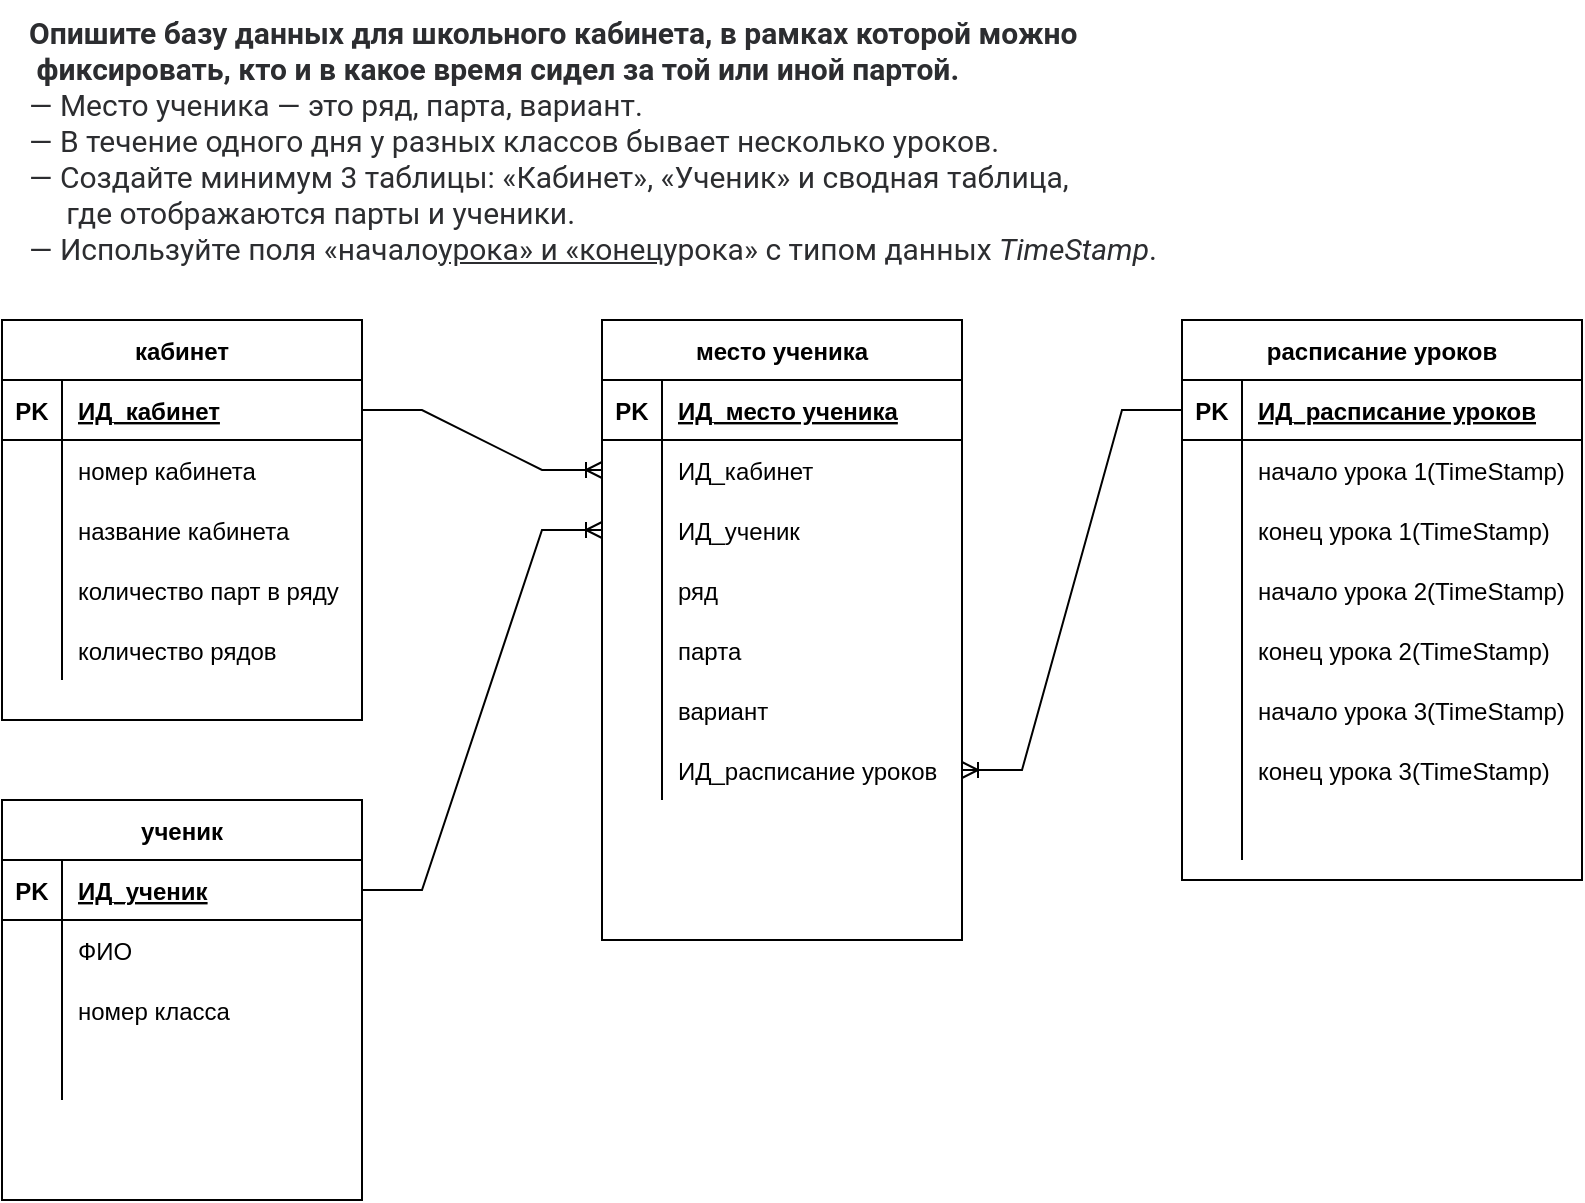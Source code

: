 <mxfile version="19.0.3" type="device"><diagram id="C5RBs43oDa-KdzZeNtuy" name="Page-1"><mxGraphModel dx="1695" dy="1722" grid="1" gridSize="10" guides="1" tooltips="1" connect="1" arrows="1" fold="1" page="1" pageScale="1" pageWidth="827" pageHeight="1169" math="0" shadow="0"><root><mxCell id="WIyWlLk6GJQsqaUBKTNV-0"/><mxCell id="WIyWlLk6GJQsqaUBKTNV-1" parent="WIyWlLk6GJQsqaUBKTNV-0"/><mxCell id="mP4S9SHPxKyI3vepKJhO-0" value="ученик" style="shape=table;startSize=30;container=1;collapsible=1;childLayout=tableLayout;fixedRows=1;rowLines=0;fontStyle=1;align=center;resizeLast=1;" parent="WIyWlLk6GJQsqaUBKTNV-1" vertex="1"><mxGeometry x="-450" y="360" width="180" height="200" as="geometry"/></mxCell><mxCell id="mP4S9SHPxKyI3vepKJhO-1" value="" style="shape=tableRow;horizontal=0;startSize=0;swimlaneHead=0;swimlaneBody=0;fillColor=none;collapsible=0;dropTarget=0;points=[[0,0.5],[1,0.5]];portConstraint=eastwest;top=0;left=0;right=0;bottom=1;" parent="mP4S9SHPxKyI3vepKJhO-0" vertex="1"><mxGeometry y="30" width="180" height="30" as="geometry"/></mxCell><mxCell id="mP4S9SHPxKyI3vepKJhO-2" value="PK" style="shape=partialRectangle;connectable=0;fillColor=none;top=0;left=0;bottom=0;right=0;fontStyle=1;overflow=hidden;" parent="mP4S9SHPxKyI3vepKJhO-1" vertex="1"><mxGeometry width="30" height="30" as="geometry"><mxRectangle width="30" height="30" as="alternateBounds"/></mxGeometry></mxCell><mxCell id="mP4S9SHPxKyI3vepKJhO-3" value="ИД_ученик" style="shape=partialRectangle;connectable=0;fillColor=none;top=0;left=0;bottom=0;right=0;align=left;spacingLeft=6;fontStyle=5;overflow=hidden;" parent="mP4S9SHPxKyI3vepKJhO-1" vertex="1"><mxGeometry x="30" width="150" height="30" as="geometry"><mxRectangle width="150" height="30" as="alternateBounds"/></mxGeometry></mxCell><mxCell id="mP4S9SHPxKyI3vepKJhO-4" value="" style="shape=tableRow;horizontal=0;startSize=0;swimlaneHead=0;swimlaneBody=0;fillColor=none;collapsible=0;dropTarget=0;points=[[0,0.5],[1,0.5]];portConstraint=eastwest;top=0;left=0;right=0;bottom=0;" parent="mP4S9SHPxKyI3vepKJhO-0" vertex="1"><mxGeometry y="60" width="180" height="30" as="geometry"/></mxCell><mxCell id="mP4S9SHPxKyI3vepKJhO-5" value="" style="shape=partialRectangle;connectable=0;fillColor=none;top=0;left=0;bottom=0;right=0;editable=1;overflow=hidden;" parent="mP4S9SHPxKyI3vepKJhO-4" vertex="1"><mxGeometry width="30" height="30" as="geometry"><mxRectangle width="30" height="30" as="alternateBounds"/></mxGeometry></mxCell><mxCell id="mP4S9SHPxKyI3vepKJhO-6" value="ФИО" style="shape=partialRectangle;connectable=0;fillColor=none;top=0;left=0;bottom=0;right=0;align=left;spacingLeft=6;overflow=hidden;" parent="mP4S9SHPxKyI3vepKJhO-4" vertex="1"><mxGeometry x="30" width="150" height="30" as="geometry"><mxRectangle width="150" height="30" as="alternateBounds"/></mxGeometry></mxCell><mxCell id="mP4S9SHPxKyI3vepKJhO-7" value="" style="shape=tableRow;horizontal=0;startSize=0;swimlaneHead=0;swimlaneBody=0;fillColor=none;collapsible=0;dropTarget=0;points=[[0,0.5],[1,0.5]];portConstraint=eastwest;top=0;left=0;right=0;bottom=0;" parent="mP4S9SHPxKyI3vepKJhO-0" vertex="1"><mxGeometry y="90" width="180" height="30" as="geometry"/></mxCell><mxCell id="mP4S9SHPxKyI3vepKJhO-8" value="" style="shape=partialRectangle;connectable=0;fillColor=none;top=0;left=0;bottom=0;right=0;editable=1;overflow=hidden;" parent="mP4S9SHPxKyI3vepKJhO-7" vertex="1"><mxGeometry width="30" height="30" as="geometry"><mxRectangle width="30" height="30" as="alternateBounds"/></mxGeometry></mxCell><mxCell id="mP4S9SHPxKyI3vepKJhO-9" value="номер класса" style="shape=partialRectangle;connectable=0;fillColor=none;top=0;left=0;bottom=0;right=0;align=left;spacingLeft=6;overflow=hidden;" parent="mP4S9SHPxKyI3vepKJhO-7" vertex="1"><mxGeometry x="30" width="150" height="30" as="geometry"><mxRectangle width="150" height="30" as="alternateBounds"/></mxGeometry></mxCell><mxCell id="mP4S9SHPxKyI3vepKJhO-10" value="" style="shape=tableRow;horizontal=0;startSize=0;swimlaneHead=0;swimlaneBody=0;fillColor=none;collapsible=0;dropTarget=0;points=[[0,0.5],[1,0.5]];portConstraint=eastwest;top=0;left=0;right=0;bottom=0;" parent="mP4S9SHPxKyI3vepKJhO-0" vertex="1"><mxGeometry y="120" width="180" height="30" as="geometry"/></mxCell><mxCell id="mP4S9SHPxKyI3vepKJhO-11" value="" style="shape=partialRectangle;connectable=0;fillColor=none;top=0;left=0;bottom=0;right=0;editable=1;overflow=hidden;" parent="mP4S9SHPxKyI3vepKJhO-10" vertex="1"><mxGeometry width="30" height="30" as="geometry"><mxRectangle width="30" height="30" as="alternateBounds"/></mxGeometry></mxCell><mxCell id="mP4S9SHPxKyI3vepKJhO-12" value="" style="shape=partialRectangle;connectable=0;fillColor=none;top=0;left=0;bottom=0;right=0;align=left;spacingLeft=6;overflow=hidden;" parent="mP4S9SHPxKyI3vepKJhO-10" vertex="1"><mxGeometry x="30" width="150" height="30" as="geometry"><mxRectangle width="150" height="30" as="alternateBounds"/></mxGeometry></mxCell><mxCell id="mP4S9SHPxKyI3vepKJhO-13" value="кабинет" style="shape=table;startSize=30;container=1;collapsible=1;childLayout=tableLayout;fixedRows=1;rowLines=0;fontStyle=1;align=center;resizeLast=1;" parent="WIyWlLk6GJQsqaUBKTNV-1" vertex="1"><mxGeometry x="-450" y="120" width="180" height="200" as="geometry"><mxRectangle x="-440" y="320" width="90" height="30" as="alternateBounds"/></mxGeometry></mxCell><mxCell id="mP4S9SHPxKyI3vepKJhO-14" value="" style="shape=tableRow;horizontal=0;startSize=0;swimlaneHead=0;swimlaneBody=0;fillColor=none;collapsible=0;dropTarget=0;points=[[0,0.5],[1,0.5]];portConstraint=eastwest;top=0;left=0;right=0;bottom=1;" parent="mP4S9SHPxKyI3vepKJhO-13" vertex="1"><mxGeometry y="30" width="180" height="30" as="geometry"/></mxCell><mxCell id="mP4S9SHPxKyI3vepKJhO-15" value="PK" style="shape=partialRectangle;connectable=0;fillColor=none;top=0;left=0;bottom=0;right=0;fontStyle=1;overflow=hidden;" parent="mP4S9SHPxKyI3vepKJhO-14" vertex="1"><mxGeometry width="30" height="30" as="geometry"><mxRectangle width="30" height="30" as="alternateBounds"/></mxGeometry></mxCell><mxCell id="mP4S9SHPxKyI3vepKJhO-16" value="ИД_кабинет" style="shape=partialRectangle;connectable=0;fillColor=none;top=0;left=0;bottom=0;right=0;align=left;spacingLeft=6;fontStyle=5;overflow=hidden;" parent="mP4S9SHPxKyI3vepKJhO-14" vertex="1"><mxGeometry x="30" width="150" height="30" as="geometry"><mxRectangle width="150" height="30" as="alternateBounds"/></mxGeometry></mxCell><mxCell id="mP4S9SHPxKyI3vepKJhO-17" value="" style="shape=tableRow;horizontal=0;startSize=0;swimlaneHead=0;swimlaneBody=0;fillColor=none;collapsible=0;dropTarget=0;points=[[0,0.5],[1,0.5]];portConstraint=eastwest;top=0;left=0;right=0;bottom=0;" parent="mP4S9SHPxKyI3vepKJhO-13" vertex="1"><mxGeometry y="60" width="180" height="30" as="geometry"/></mxCell><mxCell id="mP4S9SHPxKyI3vepKJhO-18" value="" style="shape=partialRectangle;connectable=0;fillColor=none;top=0;left=0;bottom=0;right=0;editable=1;overflow=hidden;" parent="mP4S9SHPxKyI3vepKJhO-17" vertex="1"><mxGeometry width="30" height="30" as="geometry"><mxRectangle width="30" height="30" as="alternateBounds"/></mxGeometry></mxCell><mxCell id="mP4S9SHPxKyI3vepKJhO-19" value="номер кабинета" style="shape=partialRectangle;connectable=0;fillColor=none;top=0;left=0;bottom=0;right=0;align=left;spacingLeft=6;overflow=hidden;" parent="mP4S9SHPxKyI3vepKJhO-17" vertex="1"><mxGeometry x="30" width="150" height="30" as="geometry"><mxRectangle width="150" height="30" as="alternateBounds"/></mxGeometry></mxCell><mxCell id="mP4S9SHPxKyI3vepKJhO-20" value="" style="shape=tableRow;horizontal=0;startSize=0;swimlaneHead=0;swimlaneBody=0;fillColor=none;collapsible=0;dropTarget=0;points=[[0,0.5],[1,0.5]];portConstraint=eastwest;top=0;left=0;right=0;bottom=0;" parent="mP4S9SHPxKyI3vepKJhO-13" vertex="1"><mxGeometry y="90" width="180" height="30" as="geometry"/></mxCell><mxCell id="mP4S9SHPxKyI3vepKJhO-21" value="" style="shape=partialRectangle;connectable=0;fillColor=none;top=0;left=0;bottom=0;right=0;editable=1;overflow=hidden;" parent="mP4S9SHPxKyI3vepKJhO-20" vertex="1"><mxGeometry width="30" height="30" as="geometry"><mxRectangle width="30" height="30" as="alternateBounds"/></mxGeometry></mxCell><mxCell id="mP4S9SHPxKyI3vepKJhO-22" value="название кабинета" style="shape=partialRectangle;connectable=0;fillColor=none;top=0;left=0;bottom=0;right=0;align=left;spacingLeft=6;overflow=hidden;" parent="mP4S9SHPxKyI3vepKJhO-20" vertex="1"><mxGeometry x="30" width="150" height="30" as="geometry"><mxRectangle width="150" height="30" as="alternateBounds"/></mxGeometry></mxCell><mxCell id="mP4S9SHPxKyI3vepKJhO-23" value="" style="shape=tableRow;horizontal=0;startSize=0;swimlaneHead=0;swimlaneBody=0;fillColor=none;collapsible=0;dropTarget=0;points=[[0,0.5],[1,0.5]];portConstraint=eastwest;top=0;left=0;right=0;bottom=0;" parent="mP4S9SHPxKyI3vepKJhO-13" vertex="1"><mxGeometry y="120" width="180" height="30" as="geometry"/></mxCell><mxCell id="mP4S9SHPxKyI3vepKJhO-24" value="" style="shape=partialRectangle;connectable=0;fillColor=none;top=0;left=0;bottom=0;right=0;editable=1;overflow=hidden;" parent="mP4S9SHPxKyI3vepKJhO-23" vertex="1"><mxGeometry width="30" height="30" as="geometry"><mxRectangle width="30" height="30" as="alternateBounds"/></mxGeometry></mxCell><mxCell id="mP4S9SHPxKyI3vepKJhO-25" value="количество парт в ряду" style="shape=partialRectangle;connectable=0;fillColor=none;top=0;left=0;bottom=0;right=0;align=left;spacingLeft=6;overflow=hidden;" parent="mP4S9SHPxKyI3vepKJhO-23" vertex="1"><mxGeometry x="30" width="150" height="30" as="geometry"><mxRectangle width="150" height="30" as="alternateBounds"/></mxGeometry></mxCell><mxCell id="mP4S9SHPxKyI3vepKJhO-55" style="shape=tableRow;horizontal=0;startSize=0;swimlaneHead=0;swimlaneBody=0;fillColor=none;collapsible=0;dropTarget=0;points=[[0,0.5],[1,0.5]];portConstraint=eastwest;top=0;left=0;right=0;bottom=0;" parent="mP4S9SHPxKyI3vepKJhO-13" vertex="1"><mxGeometry y="150" width="180" height="30" as="geometry"/></mxCell><mxCell id="mP4S9SHPxKyI3vepKJhO-56" style="shape=partialRectangle;connectable=0;fillColor=none;top=0;left=0;bottom=0;right=0;editable=1;overflow=hidden;" parent="mP4S9SHPxKyI3vepKJhO-55" vertex="1"><mxGeometry width="30" height="30" as="geometry"><mxRectangle width="30" height="30" as="alternateBounds"/></mxGeometry></mxCell><mxCell id="mP4S9SHPxKyI3vepKJhO-57" value="количество рядов" style="shape=partialRectangle;connectable=0;fillColor=none;top=0;left=0;bottom=0;right=0;align=left;spacingLeft=6;overflow=hidden;" parent="mP4S9SHPxKyI3vepKJhO-55" vertex="1"><mxGeometry x="30" width="150" height="30" as="geometry"><mxRectangle width="150" height="30" as="alternateBounds"/></mxGeometry></mxCell><mxCell id="mP4S9SHPxKyI3vepKJhO-39" value="место ученика" style="shape=table;startSize=30;container=1;collapsible=1;childLayout=tableLayout;fixedRows=1;rowLines=0;fontStyle=1;align=center;resizeLast=1;" parent="WIyWlLk6GJQsqaUBKTNV-1" vertex="1"><mxGeometry x="-150" y="120" width="180" height="310" as="geometry"/></mxCell><mxCell id="mP4S9SHPxKyI3vepKJhO-40" value="" style="shape=tableRow;horizontal=0;startSize=0;swimlaneHead=0;swimlaneBody=0;fillColor=none;collapsible=0;dropTarget=0;points=[[0,0.5],[1,0.5]];portConstraint=eastwest;top=0;left=0;right=0;bottom=1;" parent="mP4S9SHPxKyI3vepKJhO-39" vertex="1"><mxGeometry y="30" width="180" height="30" as="geometry"/></mxCell><mxCell id="mP4S9SHPxKyI3vepKJhO-41" value="PK" style="shape=partialRectangle;connectable=0;fillColor=none;top=0;left=0;bottom=0;right=0;fontStyle=1;overflow=hidden;" parent="mP4S9SHPxKyI3vepKJhO-40" vertex="1"><mxGeometry width="30" height="30" as="geometry"><mxRectangle width="30" height="30" as="alternateBounds"/></mxGeometry></mxCell><mxCell id="mP4S9SHPxKyI3vepKJhO-42" value="ИД_место ученика" style="shape=partialRectangle;connectable=0;fillColor=none;top=0;left=0;bottom=0;right=0;align=left;spacingLeft=6;fontStyle=5;overflow=hidden;" parent="mP4S9SHPxKyI3vepKJhO-40" vertex="1"><mxGeometry x="30" width="150" height="30" as="geometry"><mxRectangle width="150" height="30" as="alternateBounds"/></mxGeometry></mxCell><mxCell id="mP4S9SHPxKyI3vepKJhO-43" value="" style="shape=tableRow;horizontal=0;startSize=0;swimlaneHead=0;swimlaneBody=0;fillColor=none;collapsible=0;dropTarget=0;points=[[0,0.5],[1,0.5]];portConstraint=eastwest;top=0;left=0;right=0;bottom=0;" parent="mP4S9SHPxKyI3vepKJhO-39" vertex="1"><mxGeometry y="60" width="180" height="30" as="geometry"/></mxCell><mxCell id="mP4S9SHPxKyI3vepKJhO-44" value="" style="shape=partialRectangle;connectable=0;fillColor=none;top=0;left=0;bottom=0;right=0;editable=1;overflow=hidden;" parent="mP4S9SHPxKyI3vepKJhO-43" vertex="1"><mxGeometry width="30" height="30" as="geometry"><mxRectangle width="30" height="30" as="alternateBounds"/></mxGeometry></mxCell><mxCell id="mP4S9SHPxKyI3vepKJhO-45" value="ИД_кабинет" style="shape=partialRectangle;connectable=0;fillColor=none;top=0;left=0;bottom=0;right=0;align=left;spacingLeft=6;overflow=hidden;" parent="mP4S9SHPxKyI3vepKJhO-43" vertex="1"><mxGeometry x="30" width="150" height="30" as="geometry"><mxRectangle width="150" height="30" as="alternateBounds"/></mxGeometry></mxCell><mxCell id="mP4S9SHPxKyI3vepKJhO-46" value="" style="shape=tableRow;horizontal=0;startSize=0;swimlaneHead=0;swimlaneBody=0;fillColor=none;collapsible=0;dropTarget=0;points=[[0,0.5],[1,0.5]];portConstraint=eastwest;top=0;left=0;right=0;bottom=0;" parent="mP4S9SHPxKyI3vepKJhO-39" vertex="1"><mxGeometry y="90" width="180" height="30" as="geometry"/></mxCell><mxCell id="mP4S9SHPxKyI3vepKJhO-47" value="" style="shape=partialRectangle;connectable=0;fillColor=none;top=0;left=0;bottom=0;right=0;editable=1;overflow=hidden;" parent="mP4S9SHPxKyI3vepKJhO-46" vertex="1"><mxGeometry width="30" height="30" as="geometry"><mxRectangle width="30" height="30" as="alternateBounds"/></mxGeometry></mxCell><mxCell id="mP4S9SHPxKyI3vepKJhO-48" value="ИД_ученик" style="shape=partialRectangle;connectable=0;fillColor=none;top=0;left=0;bottom=0;right=0;align=left;spacingLeft=6;overflow=hidden;" parent="mP4S9SHPxKyI3vepKJhO-46" vertex="1"><mxGeometry x="30" width="150" height="30" as="geometry"><mxRectangle width="150" height="30" as="alternateBounds"/></mxGeometry></mxCell><mxCell id="mP4S9SHPxKyI3vepKJhO-49" value="" style="shape=tableRow;horizontal=0;startSize=0;swimlaneHead=0;swimlaneBody=0;fillColor=none;collapsible=0;dropTarget=0;points=[[0,0.5],[1,0.5]];portConstraint=eastwest;top=0;left=0;right=0;bottom=0;" parent="mP4S9SHPxKyI3vepKJhO-39" vertex="1"><mxGeometry y="120" width="180" height="30" as="geometry"/></mxCell><mxCell id="mP4S9SHPxKyI3vepKJhO-50" value="" style="shape=partialRectangle;connectable=0;fillColor=none;top=0;left=0;bottom=0;right=0;editable=1;overflow=hidden;" parent="mP4S9SHPxKyI3vepKJhO-49" vertex="1"><mxGeometry width="30" height="30" as="geometry"><mxRectangle width="30" height="30" as="alternateBounds"/></mxGeometry></mxCell><mxCell id="mP4S9SHPxKyI3vepKJhO-51" value="ряд" style="shape=partialRectangle;connectable=0;fillColor=none;top=0;left=0;bottom=0;right=0;align=left;spacingLeft=6;overflow=hidden;" parent="mP4S9SHPxKyI3vepKJhO-49" vertex="1"><mxGeometry x="30" width="150" height="30" as="geometry"><mxRectangle width="150" height="30" as="alternateBounds"/></mxGeometry></mxCell><mxCell id="1LBExxZOmeI44Ifdq8E8-0" style="shape=tableRow;horizontal=0;startSize=0;swimlaneHead=0;swimlaneBody=0;fillColor=none;collapsible=0;dropTarget=0;points=[[0,0.5],[1,0.5]];portConstraint=eastwest;top=0;left=0;right=0;bottom=0;" parent="mP4S9SHPxKyI3vepKJhO-39" vertex="1"><mxGeometry y="150" width="180" height="30" as="geometry"/></mxCell><mxCell id="1LBExxZOmeI44Ifdq8E8-1" style="shape=partialRectangle;connectable=0;fillColor=none;top=0;left=0;bottom=0;right=0;editable=1;overflow=hidden;" parent="1LBExxZOmeI44Ifdq8E8-0" vertex="1"><mxGeometry width="30" height="30" as="geometry"><mxRectangle width="30" height="30" as="alternateBounds"/></mxGeometry></mxCell><mxCell id="1LBExxZOmeI44Ifdq8E8-2" value="парта" style="shape=partialRectangle;connectable=0;fillColor=none;top=0;left=0;bottom=0;right=0;align=left;spacingLeft=6;overflow=hidden;" parent="1LBExxZOmeI44Ifdq8E8-0" vertex="1"><mxGeometry x="30" width="150" height="30" as="geometry"><mxRectangle width="150" height="30" as="alternateBounds"/></mxGeometry></mxCell><mxCell id="1LBExxZOmeI44Ifdq8E8-3" style="shape=tableRow;horizontal=0;startSize=0;swimlaneHead=0;swimlaneBody=0;fillColor=none;collapsible=0;dropTarget=0;points=[[0,0.5],[1,0.5]];portConstraint=eastwest;top=0;left=0;right=0;bottom=0;" parent="mP4S9SHPxKyI3vepKJhO-39" vertex="1"><mxGeometry y="180" width="180" height="30" as="geometry"/></mxCell><mxCell id="1LBExxZOmeI44Ifdq8E8-4" style="shape=partialRectangle;connectable=0;fillColor=none;top=0;left=0;bottom=0;right=0;editable=1;overflow=hidden;" parent="1LBExxZOmeI44Ifdq8E8-3" vertex="1"><mxGeometry width="30" height="30" as="geometry"><mxRectangle width="30" height="30" as="alternateBounds"/></mxGeometry></mxCell><mxCell id="1LBExxZOmeI44Ifdq8E8-5" value="вариант" style="shape=partialRectangle;connectable=0;fillColor=none;top=0;left=0;bottom=0;right=0;align=left;spacingLeft=6;overflow=hidden;" parent="1LBExxZOmeI44Ifdq8E8-3" vertex="1"><mxGeometry x="30" width="150" height="30" as="geometry"><mxRectangle width="150" height="30" as="alternateBounds"/></mxGeometry></mxCell><mxCell id="1LBExxZOmeI44Ifdq8E8-22" style="shape=tableRow;horizontal=0;startSize=0;swimlaneHead=0;swimlaneBody=0;fillColor=none;collapsible=0;dropTarget=0;points=[[0,0.5],[1,0.5]];portConstraint=eastwest;top=0;left=0;right=0;bottom=0;" parent="mP4S9SHPxKyI3vepKJhO-39" vertex="1"><mxGeometry y="210" width="180" height="30" as="geometry"/></mxCell><mxCell id="1LBExxZOmeI44Ifdq8E8-23" style="shape=partialRectangle;connectable=0;fillColor=none;top=0;left=0;bottom=0;right=0;editable=1;overflow=hidden;" parent="1LBExxZOmeI44Ifdq8E8-22" vertex="1"><mxGeometry width="30" height="30" as="geometry"><mxRectangle width="30" height="30" as="alternateBounds"/></mxGeometry></mxCell><mxCell id="1LBExxZOmeI44Ifdq8E8-24" value="ИД_расписание уроков" style="shape=partialRectangle;connectable=0;fillColor=none;top=0;left=0;bottom=0;right=0;align=left;spacingLeft=6;overflow=hidden;" parent="1LBExxZOmeI44Ifdq8E8-22" vertex="1"><mxGeometry x="30" width="150" height="30" as="geometry"><mxRectangle width="150" height="30" as="alternateBounds"/></mxGeometry></mxCell><mxCell id="mP4S9SHPxKyI3vepKJhO-52" value="&lt;p style=&quot;box-sizing: border-box; margin: 0px; color: rgb(44, 45, 48); font-family: Roboto, &amp;quot;San Francisco&amp;quot;, &amp;quot;Helvetica Neue&amp;quot;, Helvetica, Arial; font-size: 15px; text-align: start; background-color: rgb(255, 255, 255);&quot;&gt;&lt;span style=&quot;box-sizing: border-box; font-weight: 700;&quot;&gt;Опишите базу данных для школьного кабинета, в рамках которой можно&lt;/span&gt;&lt;/p&gt;&lt;p style=&quot;box-sizing: border-box; margin: 0px; color: rgb(44, 45, 48); font-family: Roboto, &amp;quot;San Francisco&amp;quot;, &amp;quot;Helvetica Neue&amp;quot;, Helvetica, Arial; font-size: 15px; text-align: start; background-color: rgb(255, 255, 255);&quot;&gt;&lt;span style=&quot;box-sizing: border-box; font-weight: 700;&quot;&gt;&amp;nbsp;фиксировать, кто и в какое время сидел за той или иной партой.&lt;/span&gt;&lt;/p&gt;&lt;p style=&quot;box-sizing: border-box; margin: 0px; color: rgb(44, 45, 48); font-family: Roboto, &amp;quot;San Francisco&amp;quot;, &amp;quot;Helvetica Neue&amp;quot;, Helvetica, Arial; font-size: 15px; text-align: start; background-color: rgb(255, 255, 255);&quot;&gt;— Место ученика — это ряд, парта, вариант.&lt;br style=&quot;box-sizing: border-box;&quot;&gt;— В течение одного дня у разных классов бывает несколько уроков.&lt;br style=&quot;box-sizing: border-box;&quot;&gt;— Создайте минимум 3 таблицы: «Кабинет», «Ученик» и сводная таблица,&amp;nbsp;&lt;/p&gt;&lt;p style=&quot;box-sizing: border-box; margin: 0px; color: rgb(44, 45, 48); font-family: Roboto, &amp;quot;San Francisco&amp;quot;, &amp;quot;Helvetica Neue&amp;quot;, Helvetica, Arial; font-size: 15px; text-align: start; background-color: rgb(255, 255, 255);&quot;&gt;&amp;nbsp; &amp;nbsp; &amp;nbsp;где отображаются парты и ученики.&lt;br style=&quot;box-sizing: border-box;&quot;&gt;— Используйте поля «начало&lt;u style=&quot;box-sizing: border-box;&quot;&gt;урока» и «конец&lt;/u&gt;урока» с типом данных&amp;nbsp;&lt;em style=&quot;box-sizing: border-box;&quot;&gt;TimeStamp&lt;/em&gt;.&lt;/p&gt;" style="text;html=1;align=center;verticalAlign=middle;resizable=0;points=[];autosize=1;strokeColor=none;fillColor=none;" parent="WIyWlLk6GJQsqaUBKTNV-1" vertex="1"><mxGeometry x="-450" y="-40" width="590" height="140" as="geometry"/></mxCell><mxCell id="1LBExxZOmeI44Ifdq8E8-6" value="расписание уроков" style="shape=table;startSize=30;container=1;collapsible=1;childLayout=tableLayout;fixedRows=1;rowLines=0;fontStyle=1;align=center;resizeLast=1;" parent="WIyWlLk6GJQsqaUBKTNV-1" vertex="1"><mxGeometry x="140" y="120" width="200" height="280" as="geometry"/></mxCell><mxCell id="1LBExxZOmeI44Ifdq8E8-7" value="" style="shape=tableRow;horizontal=0;startSize=0;swimlaneHead=0;swimlaneBody=0;fillColor=none;collapsible=0;dropTarget=0;points=[[0,0.5],[1,0.5]];portConstraint=eastwest;top=0;left=0;right=0;bottom=1;" parent="1LBExxZOmeI44Ifdq8E8-6" vertex="1"><mxGeometry y="30" width="200" height="30" as="geometry"/></mxCell><mxCell id="1LBExxZOmeI44Ifdq8E8-8" value="PK" style="shape=partialRectangle;connectable=0;fillColor=none;top=0;left=0;bottom=0;right=0;fontStyle=1;overflow=hidden;" parent="1LBExxZOmeI44Ifdq8E8-7" vertex="1"><mxGeometry width="30" height="30" as="geometry"><mxRectangle width="30" height="30" as="alternateBounds"/></mxGeometry></mxCell><mxCell id="1LBExxZOmeI44Ifdq8E8-9" value="ИД_расписание уроков" style="shape=partialRectangle;connectable=0;fillColor=none;top=0;left=0;bottom=0;right=0;align=left;spacingLeft=6;fontStyle=5;overflow=hidden;" parent="1LBExxZOmeI44Ifdq8E8-7" vertex="1"><mxGeometry x="30" width="170" height="30" as="geometry"><mxRectangle width="170" height="30" as="alternateBounds"/></mxGeometry></mxCell><mxCell id="1LBExxZOmeI44Ifdq8E8-10" value="" style="shape=tableRow;horizontal=0;startSize=0;swimlaneHead=0;swimlaneBody=0;fillColor=none;collapsible=0;dropTarget=0;points=[[0,0.5],[1,0.5]];portConstraint=eastwest;top=0;left=0;right=0;bottom=0;" parent="1LBExxZOmeI44Ifdq8E8-6" vertex="1"><mxGeometry y="60" width="200" height="30" as="geometry"/></mxCell><mxCell id="1LBExxZOmeI44Ifdq8E8-11" value="" style="shape=partialRectangle;connectable=0;fillColor=none;top=0;left=0;bottom=0;right=0;editable=1;overflow=hidden;" parent="1LBExxZOmeI44Ifdq8E8-10" vertex="1"><mxGeometry width="30" height="30" as="geometry"><mxRectangle width="30" height="30" as="alternateBounds"/></mxGeometry></mxCell><mxCell id="1LBExxZOmeI44Ifdq8E8-12" value="начало урока 1(TimeStamp)" style="shape=partialRectangle;connectable=0;fillColor=none;top=0;left=0;bottom=0;right=0;align=left;spacingLeft=6;overflow=hidden;" parent="1LBExxZOmeI44Ifdq8E8-10" vertex="1"><mxGeometry x="30" width="170" height="30" as="geometry"><mxRectangle width="170" height="30" as="alternateBounds"/></mxGeometry></mxCell><mxCell id="1LBExxZOmeI44Ifdq8E8-13" value="" style="shape=tableRow;horizontal=0;startSize=0;swimlaneHead=0;swimlaneBody=0;fillColor=none;collapsible=0;dropTarget=0;points=[[0,0.5],[1,0.5]];portConstraint=eastwest;top=0;left=0;right=0;bottom=0;" parent="1LBExxZOmeI44Ifdq8E8-6" vertex="1"><mxGeometry y="90" width="200" height="30" as="geometry"/></mxCell><mxCell id="1LBExxZOmeI44Ifdq8E8-14" value="" style="shape=partialRectangle;connectable=0;fillColor=none;top=0;left=0;bottom=0;right=0;editable=1;overflow=hidden;" parent="1LBExxZOmeI44Ifdq8E8-13" vertex="1"><mxGeometry width="30" height="30" as="geometry"><mxRectangle width="30" height="30" as="alternateBounds"/></mxGeometry></mxCell><mxCell id="1LBExxZOmeI44Ifdq8E8-15" value="конец урока 1(TimeStamp)" style="shape=partialRectangle;connectable=0;fillColor=none;top=0;left=0;bottom=0;right=0;align=left;spacingLeft=6;overflow=hidden;" parent="1LBExxZOmeI44Ifdq8E8-13" vertex="1"><mxGeometry x="30" width="170" height="30" as="geometry"><mxRectangle width="170" height="30" as="alternateBounds"/></mxGeometry></mxCell><mxCell id="1LBExxZOmeI44Ifdq8E8-16" value="" style="shape=tableRow;horizontal=0;startSize=0;swimlaneHead=0;swimlaneBody=0;fillColor=none;collapsible=0;dropTarget=0;points=[[0,0.5],[1,0.5]];portConstraint=eastwest;top=0;left=0;right=0;bottom=0;" parent="1LBExxZOmeI44Ifdq8E8-6" vertex="1"><mxGeometry y="120" width="200" height="30" as="geometry"/></mxCell><mxCell id="1LBExxZOmeI44Ifdq8E8-17" value="" style="shape=partialRectangle;connectable=0;fillColor=none;top=0;left=0;bottom=0;right=0;editable=1;overflow=hidden;" parent="1LBExxZOmeI44Ifdq8E8-16" vertex="1"><mxGeometry width="30" height="30" as="geometry"><mxRectangle width="30" height="30" as="alternateBounds"/></mxGeometry></mxCell><mxCell id="1LBExxZOmeI44Ifdq8E8-18" value="начало урока 2(TimeStamp)" style="shape=partialRectangle;connectable=0;fillColor=none;top=0;left=0;bottom=0;right=0;align=left;spacingLeft=6;overflow=hidden;" parent="1LBExxZOmeI44Ifdq8E8-16" vertex="1"><mxGeometry x="30" width="170" height="30" as="geometry"><mxRectangle width="170" height="30" as="alternateBounds"/></mxGeometry></mxCell><mxCell id="1LBExxZOmeI44Ifdq8E8-19" style="shape=tableRow;horizontal=0;startSize=0;swimlaneHead=0;swimlaneBody=0;fillColor=none;collapsible=0;dropTarget=0;points=[[0,0.5],[1,0.5]];portConstraint=eastwest;top=0;left=0;right=0;bottom=0;" parent="1LBExxZOmeI44Ifdq8E8-6" vertex="1"><mxGeometry y="150" width="200" height="30" as="geometry"/></mxCell><mxCell id="1LBExxZOmeI44Ifdq8E8-20" style="shape=partialRectangle;connectable=0;fillColor=none;top=0;left=0;bottom=0;right=0;editable=1;overflow=hidden;" parent="1LBExxZOmeI44Ifdq8E8-19" vertex="1"><mxGeometry width="30" height="30" as="geometry"><mxRectangle width="30" height="30" as="alternateBounds"/></mxGeometry></mxCell><mxCell id="1LBExxZOmeI44Ifdq8E8-21" value="конец урока 2(TimeStamp)" style="shape=partialRectangle;connectable=0;fillColor=none;top=0;left=0;bottom=0;right=0;align=left;spacingLeft=6;overflow=hidden;" parent="1LBExxZOmeI44Ifdq8E8-19" vertex="1"><mxGeometry x="30" width="170" height="30" as="geometry"><mxRectangle width="170" height="30" as="alternateBounds"/></mxGeometry></mxCell><mxCell id="1LBExxZOmeI44Ifdq8E8-25" style="shape=tableRow;horizontal=0;startSize=0;swimlaneHead=0;swimlaneBody=0;fillColor=none;collapsible=0;dropTarget=0;points=[[0,0.5],[1,0.5]];portConstraint=eastwest;top=0;left=0;right=0;bottom=0;" parent="1LBExxZOmeI44Ifdq8E8-6" vertex="1"><mxGeometry y="180" width="200" height="30" as="geometry"/></mxCell><mxCell id="1LBExxZOmeI44Ifdq8E8-26" style="shape=partialRectangle;connectable=0;fillColor=none;top=0;left=0;bottom=0;right=0;editable=1;overflow=hidden;" parent="1LBExxZOmeI44Ifdq8E8-25" vertex="1"><mxGeometry width="30" height="30" as="geometry"><mxRectangle width="30" height="30" as="alternateBounds"/></mxGeometry></mxCell><mxCell id="1LBExxZOmeI44Ifdq8E8-27" value="начало урока 3(TimeStamp)" style="shape=partialRectangle;connectable=0;fillColor=none;top=0;left=0;bottom=0;right=0;align=left;spacingLeft=6;overflow=hidden;" parent="1LBExxZOmeI44Ifdq8E8-25" vertex="1"><mxGeometry x="30" width="170" height="30" as="geometry"><mxRectangle width="170" height="30" as="alternateBounds"/></mxGeometry></mxCell><mxCell id="1LBExxZOmeI44Ifdq8E8-28" style="shape=tableRow;horizontal=0;startSize=0;swimlaneHead=0;swimlaneBody=0;fillColor=none;collapsible=0;dropTarget=0;points=[[0,0.5],[1,0.5]];portConstraint=eastwest;top=0;left=0;right=0;bottom=0;" parent="1LBExxZOmeI44Ifdq8E8-6" vertex="1"><mxGeometry y="210" width="200" height="30" as="geometry"/></mxCell><mxCell id="1LBExxZOmeI44Ifdq8E8-29" style="shape=partialRectangle;connectable=0;fillColor=none;top=0;left=0;bottom=0;right=0;editable=1;overflow=hidden;" parent="1LBExxZOmeI44Ifdq8E8-28" vertex="1"><mxGeometry width="30" height="30" as="geometry"><mxRectangle width="30" height="30" as="alternateBounds"/></mxGeometry></mxCell><mxCell id="1LBExxZOmeI44Ifdq8E8-30" value="конец урока 3(TimeStamp)" style="shape=partialRectangle;connectable=0;fillColor=none;top=0;left=0;bottom=0;right=0;align=left;spacingLeft=6;overflow=hidden;" parent="1LBExxZOmeI44Ifdq8E8-28" vertex="1"><mxGeometry x="30" width="170" height="30" as="geometry"><mxRectangle width="170" height="30" as="alternateBounds"/></mxGeometry></mxCell><mxCell id="1LBExxZOmeI44Ifdq8E8-35" style="shape=tableRow;horizontal=0;startSize=0;swimlaneHead=0;swimlaneBody=0;fillColor=none;collapsible=0;dropTarget=0;points=[[0,0.5],[1,0.5]];portConstraint=eastwest;top=0;left=0;right=0;bottom=0;" parent="1LBExxZOmeI44Ifdq8E8-6" vertex="1"><mxGeometry y="240" width="200" height="30" as="geometry"/></mxCell><mxCell id="1LBExxZOmeI44Ifdq8E8-36" style="shape=partialRectangle;connectable=0;fillColor=none;top=0;left=0;bottom=0;right=0;editable=1;overflow=hidden;" parent="1LBExxZOmeI44Ifdq8E8-35" vertex="1"><mxGeometry width="30" height="30" as="geometry"><mxRectangle width="30" height="30" as="alternateBounds"/></mxGeometry></mxCell><mxCell id="1LBExxZOmeI44Ifdq8E8-37" value="" style="shape=partialRectangle;connectable=0;fillColor=none;top=0;left=0;bottom=0;right=0;align=left;spacingLeft=6;overflow=hidden;" parent="1LBExxZOmeI44Ifdq8E8-35" vertex="1"><mxGeometry x="30" width="170" height="30" as="geometry"><mxRectangle width="170" height="30" as="alternateBounds"/></mxGeometry></mxCell><mxCell id="1LBExxZOmeI44Ifdq8E8-32" value="" style="edgeStyle=entityRelationEdgeStyle;fontSize=12;html=1;endArrow=ERoneToMany;rounded=0;entryX=0;entryY=0.5;entryDx=0;entryDy=0;exitX=1;exitY=0.5;exitDx=0;exitDy=0;" parent="WIyWlLk6GJQsqaUBKTNV-1" source="mP4S9SHPxKyI3vepKJhO-1" target="mP4S9SHPxKyI3vepKJhO-46" edge="1"><mxGeometry width="100" height="100" relative="1" as="geometry"><mxPoint x="-260" y="390" as="sourcePoint"/><mxPoint x="-160" y="290" as="targetPoint"/></mxGeometry></mxCell><mxCell id="1LBExxZOmeI44Ifdq8E8-33" value="" style="edgeStyle=entityRelationEdgeStyle;fontSize=12;html=1;endArrow=ERoneToMany;rounded=0;entryX=0;entryY=0.5;entryDx=0;entryDy=0;exitX=1;exitY=0.5;exitDx=0;exitDy=0;" parent="WIyWlLk6GJQsqaUBKTNV-1" source="mP4S9SHPxKyI3vepKJhO-14" target="mP4S9SHPxKyI3vepKJhO-43" edge="1"><mxGeometry width="100" height="100" relative="1" as="geometry"><mxPoint x="-230" y="200" as="sourcePoint"/><mxPoint x="-110" y="30" as="targetPoint"/></mxGeometry></mxCell><mxCell id="1LBExxZOmeI44Ifdq8E8-34" value="" style="edgeStyle=entityRelationEdgeStyle;fontSize=12;html=1;endArrow=ERoneToMany;rounded=0;entryX=1;entryY=0.5;entryDx=0;entryDy=0;exitX=0;exitY=0.5;exitDx=0;exitDy=0;" parent="WIyWlLk6GJQsqaUBKTNV-1" source="1LBExxZOmeI44Ifdq8E8-7" target="1LBExxZOmeI44Ifdq8E8-22" edge="1"><mxGeometry width="100" height="100" relative="1" as="geometry"><mxPoint x="100" y="280" as="sourcePoint"/><mxPoint x="220" y="110" as="targetPoint"/></mxGeometry></mxCell></root></mxGraphModel></diagram></mxfile>